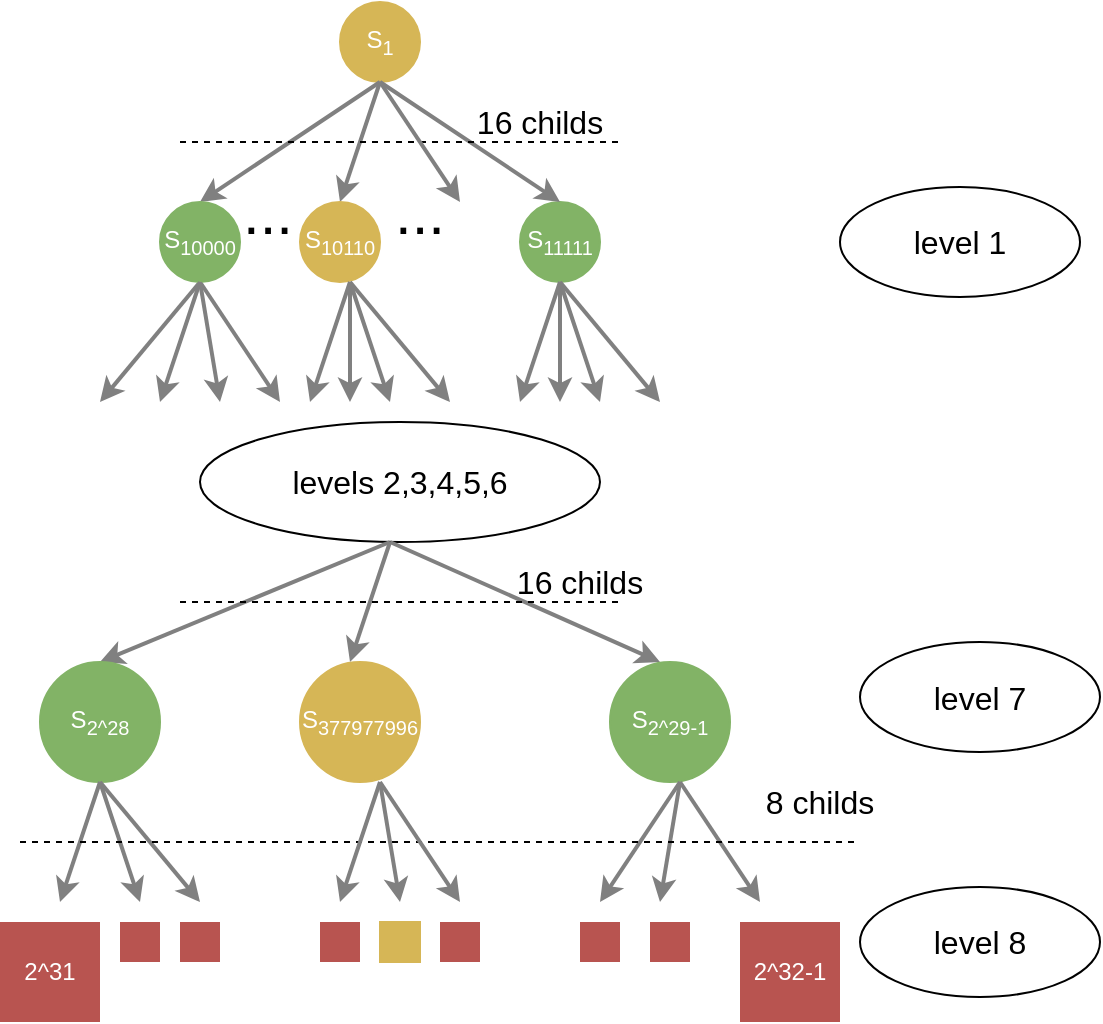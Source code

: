 <mxfile version="12.7.0" type="device"><diagram id="prtHgNgQTEPvFCAcTncT" name="Page-1"><mxGraphModel dx="1129" dy="652" grid="1" gridSize="10" guides="1" tooltips="1" connect="1" arrows="1" fold="1" page="1" pageScale="1" pageWidth="827" pageHeight="1169" math="0" shadow="0"><root><mxCell id="0"/><mxCell id="1" parent="0"/><mxCell id="7GbtI9Rw1uZrCYAnf1YI-73" value="" style="ellipse;whiteSpace=wrap;html=1;strokeWidth=1;fontSize=16;" vertex="1" parent="1"><mxGeometry x="120" y="250" width="200" height="60" as="geometry"/></mxCell><mxCell id="7GbtI9Rw1uZrCYAnf1YI-16" value="S&lt;sub&gt;1&lt;/sub&gt;" style="ellipse;whiteSpace=wrap;html=1;aspect=fixed;fillColor=#D6B656;strokeColor=#D6B656;fontColor=#FFFFFF;fontStyle=0;fontSize=12;" vertex="1" parent="1"><mxGeometry x="190" y="40" width="40" height="40" as="geometry"/></mxCell><mxCell id="7GbtI9Rw1uZrCYAnf1YI-18" value="S&lt;sub&gt;11111&lt;/sub&gt;" style="ellipse;whiteSpace=wrap;html=1;aspect=fixed;fillColor=#82B366;strokeColor=#82b366;fontColor=#FFFFFF;fontStyle=0;fontSize=12;" vertex="1" parent="1"><mxGeometry x="280" y="140" width="40" height="40" as="geometry"/></mxCell><mxCell id="7GbtI9Rw1uZrCYAnf1YI-23" value="" style="rounded=0;whiteSpace=wrap;html=1;fillColor=#D6B656;fontSize=12;strokeColor=#d6b656;" vertex="1" parent="1"><mxGeometry x="210" y="500" width="20" height="20" as="geometry"/></mxCell><mxCell id="7GbtI9Rw1uZrCYAnf1YI-26" value="" style="rounded=0;whiteSpace=wrap;html=1;fillColor=#B85450;fontSize=12;strokeColor=none;" vertex="1" parent="1"><mxGeometry x="310" y="500" width="20" height="20" as="geometry"/></mxCell><mxCell id="7GbtI9Rw1uZrCYAnf1YI-34" style="rounded=0;orthogonalLoop=1;jettySize=auto;html=1;exitX=0.5;exitY=1;exitDx=0;exitDy=0;fontSize=12;fontColor=#FFFFFF;entryX=0.5;entryY=0;entryDx=0;entryDy=0;strokeWidth=2;strokeColor=#808080;" edge="1" parent="1" source="7GbtI9Rw1uZrCYAnf1YI-16"><mxGeometry relative="1" as="geometry"><mxPoint x="-90" y="170" as="sourcePoint"/><mxPoint x="120" y="140" as="targetPoint"/></mxGeometry></mxCell><mxCell id="7GbtI9Rw1uZrCYAnf1YI-35" style="rounded=0;orthogonalLoop=1;jettySize=auto;html=1;exitX=0.5;exitY=1;exitDx=0;exitDy=0;fontSize=12;fontColor=#FFFFFF;entryX=0.5;entryY=0;entryDx=0;entryDy=0;strokeWidth=2;strokeColor=#808080;" edge="1" parent="1" source="7GbtI9Rw1uZrCYAnf1YI-16" target="7GbtI9Rw1uZrCYAnf1YI-18"><mxGeometry relative="1" as="geometry"><mxPoint x="-80" y="180" as="sourcePoint"/><mxPoint x="-170" y="210" as="targetPoint"/></mxGeometry></mxCell><mxCell id="7GbtI9Rw1uZrCYAnf1YI-36" style="rounded=0;orthogonalLoop=1;jettySize=auto;html=1;exitX=0.5;exitY=1;exitDx=0;exitDy=0;fontSize=12;fontColor=#FFFFFF;entryX=0.5;entryY=0;entryDx=0;entryDy=0;strokeWidth=2;strokeColor=#808080;" edge="1" parent="1"><mxGeometry relative="1" as="geometry"><mxPoint x="120" y="180" as="sourcePoint"/><mxPoint x="70" y="240" as="targetPoint"/></mxGeometry></mxCell><mxCell id="7GbtI9Rw1uZrCYAnf1YI-37" style="rounded=0;orthogonalLoop=1;jettySize=auto;html=1;exitX=0.5;exitY=1;exitDx=0;exitDy=0;fontSize=12;fontColor=#FFFFFF;entryX=0.5;entryY=0;entryDx=0;entryDy=0;strokeWidth=2;strokeColor=#808080;" edge="1" parent="1"><mxGeometry relative="1" as="geometry"><mxPoint x="120" y="180" as="sourcePoint"/><mxPoint x="160" y="240" as="targetPoint"/></mxGeometry></mxCell><mxCell id="7GbtI9Rw1uZrCYAnf1YI-40" style="rounded=0;orthogonalLoop=1;jettySize=auto;html=1;fontSize=12;fontColor=#FFFFFF;strokeWidth=2;strokeColor=#808080;" edge="1" parent="1"><mxGeometry relative="1" as="geometry"><mxPoint x="210" y="80" as="sourcePoint"/><mxPoint x="190" y="140" as="targetPoint"/></mxGeometry></mxCell><mxCell id="7GbtI9Rw1uZrCYAnf1YI-41" value="S&lt;sub&gt;10110&lt;/sub&gt;" style="ellipse;whiteSpace=wrap;html=1;aspect=fixed;fillColor=#D6B656;strokeColor=#D6B656;fontColor=#FFFFFF;fontStyle=0;fontSize=12;" vertex="1" parent="1"><mxGeometry x="170" y="140" width="40" height="40" as="geometry"/></mxCell><mxCell id="7GbtI9Rw1uZrCYAnf1YI-42" value="S&lt;sub&gt;10000&lt;/sub&gt;" style="ellipse;whiteSpace=wrap;html=1;aspect=fixed;fillColor=#82B366;strokeColor=#82b366;fontColor=#FFFFFF;fontStyle=0;fontSize=12;" vertex="1" parent="1"><mxGeometry x="100" y="140" width="40" height="40" as="geometry"/></mxCell><mxCell id="7GbtI9Rw1uZrCYAnf1YI-44" value="..." style="text;html=1;strokeColor=none;fillColor=none;align=center;verticalAlign=middle;whiteSpace=wrap;rounded=0;strokeWidth=1;fontSize=30;" vertex="1" parent="1"><mxGeometry x="134" y="140" width="40" height="10" as="geometry"/></mxCell><mxCell id="7GbtI9Rw1uZrCYAnf1YI-49" value="..." style="text;html=1;strokeColor=none;fillColor=none;align=center;verticalAlign=middle;whiteSpace=wrap;rounded=0;strokeWidth=1;fontSize=30;" vertex="1" parent="1"><mxGeometry x="210" y="140" width="40" height="10" as="geometry"/></mxCell><mxCell id="7GbtI9Rw1uZrCYAnf1YI-52" value="" style="endArrow=none;dashed=1;html=1;fontSize=30;" edge="1" parent="1"><mxGeometry width="50" height="50" relative="1" as="geometry"><mxPoint x="110" y="110" as="sourcePoint"/><mxPoint x="330" y="110" as="targetPoint"/></mxGeometry></mxCell><mxCell id="7GbtI9Rw1uZrCYAnf1YI-53" value="16 childs" style="text;html=1;strokeColor=none;fillColor=none;align=center;verticalAlign=middle;whiteSpace=wrap;rounded=0;fontSize=16;" vertex="1" parent="1"><mxGeometry x="250" y="90" width="80" height="20" as="geometry"/></mxCell><mxCell id="7GbtI9Rw1uZrCYAnf1YI-55" style="rounded=0;orthogonalLoop=1;jettySize=auto;html=1;fontSize=12;fontColor=#FFFFFF;strokeWidth=2;strokeColor=#808080;entryX=1;entryY=0;entryDx=0;entryDy=0;" edge="1" parent="1" target="7GbtI9Rw1uZrCYAnf1YI-49"><mxGeometry relative="1" as="geometry"><mxPoint x="210" y="80" as="sourcePoint"/><mxPoint x="200" y="150" as="targetPoint"/></mxGeometry></mxCell><mxCell id="7GbtI9Rw1uZrCYAnf1YI-57" style="rounded=0;orthogonalLoop=1;jettySize=auto;html=1;fontSize=12;fontColor=#FFFFFF;strokeWidth=2;strokeColor=#808080;" edge="1" parent="1"><mxGeometry relative="1" as="geometry"><mxPoint x="120" y="180" as="sourcePoint"/><mxPoint x="100" y="240" as="targetPoint"/></mxGeometry></mxCell><mxCell id="7GbtI9Rw1uZrCYAnf1YI-58" style="rounded=0;orthogonalLoop=1;jettySize=auto;html=1;fontSize=12;fontColor=#FFFFFF;strokeWidth=2;strokeColor=#808080;" edge="1" parent="1"><mxGeometry relative="1" as="geometry"><mxPoint x="120" y="180" as="sourcePoint"/><mxPoint x="130" y="240" as="targetPoint"/></mxGeometry></mxCell><mxCell id="7GbtI9Rw1uZrCYAnf1YI-63" style="rounded=0;orthogonalLoop=1;jettySize=auto;html=1;exitX=0.5;exitY=1;exitDx=0;exitDy=0;fontSize=12;fontColor=#FFFFFF;strokeWidth=2;strokeColor=#808080;" edge="1" parent="1" source="7GbtI9Rw1uZrCYAnf1YI-18"><mxGeometry relative="1" as="geometry"><mxPoint x="310" y="180" as="sourcePoint"/><mxPoint x="280" y="240" as="targetPoint"/></mxGeometry></mxCell><mxCell id="7GbtI9Rw1uZrCYAnf1YI-64" style="rounded=0;orthogonalLoop=1;jettySize=auto;html=1;fontSize=12;fontColor=#FFFFFF;entryX=0.5;entryY=0;entryDx=0;entryDy=0;strokeWidth=2;strokeColor=#808080;" edge="1" parent="1"><mxGeometry relative="1" as="geometry"><mxPoint x="300" y="180" as="sourcePoint"/><mxPoint x="350" y="240" as="targetPoint"/></mxGeometry></mxCell><mxCell id="7GbtI9Rw1uZrCYAnf1YI-65" style="rounded=0;orthogonalLoop=1;jettySize=auto;html=1;fontSize=12;fontColor=#FFFFFF;strokeWidth=2;strokeColor=#808080;" edge="1" parent="1"><mxGeometry relative="1" as="geometry"><mxPoint x="300" y="180" as="sourcePoint"/><mxPoint x="300" y="240" as="targetPoint"/></mxGeometry></mxCell><mxCell id="7GbtI9Rw1uZrCYAnf1YI-66" style="rounded=0;orthogonalLoop=1;jettySize=auto;html=1;fontSize=12;fontColor=#FFFFFF;strokeWidth=2;strokeColor=#808080;" edge="1" parent="1"><mxGeometry relative="1" as="geometry"><mxPoint x="300" y="180" as="sourcePoint"/><mxPoint x="320" y="240" as="targetPoint"/></mxGeometry></mxCell><mxCell id="7GbtI9Rw1uZrCYAnf1YI-68" style="rounded=0;orthogonalLoop=1;jettySize=auto;html=1;exitX=0.5;exitY=1;exitDx=0;exitDy=0;fontSize=12;fontColor=#FFFFFF;strokeWidth=2;strokeColor=#808080;" edge="1" parent="1"><mxGeometry relative="1" as="geometry"><mxPoint x="195" y="180" as="sourcePoint"/><mxPoint x="175" y="240" as="targetPoint"/></mxGeometry></mxCell><mxCell id="7GbtI9Rw1uZrCYAnf1YI-69" style="rounded=0;orthogonalLoop=1;jettySize=auto;html=1;fontSize=12;fontColor=#FFFFFF;entryX=0.5;entryY=0;entryDx=0;entryDy=0;strokeWidth=2;strokeColor=#808080;" edge="1" parent="1"><mxGeometry relative="1" as="geometry"><mxPoint x="195" y="180" as="sourcePoint"/><mxPoint x="245" y="240" as="targetPoint"/></mxGeometry></mxCell><mxCell id="7GbtI9Rw1uZrCYAnf1YI-70" style="rounded=0;orthogonalLoop=1;jettySize=auto;html=1;fontSize=12;fontColor=#FFFFFF;strokeWidth=2;strokeColor=#808080;" edge="1" parent="1"><mxGeometry relative="1" as="geometry"><mxPoint x="195" y="180" as="sourcePoint"/><mxPoint x="195" y="240" as="targetPoint"/></mxGeometry></mxCell><mxCell id="7GbtI9Rw1uZrCYAnf1YI-71" style="rounded=0;orthogonalLoop=1;jettySize=auto;html=1;fontSize=12;fontColor=#FFFFFF;strokeWidth=2;strokeColor=#808080;" edge="1" parent="1"><mxGeometry relative="1" as="geometry"><mxPoint x="195" y="180" as="sourcePoint"/><mxPoint x="215" y="240" as="targetPoint"/></mxGeometry></mxCell><mxCell id="7GbtI9Rw1uZrCYAnf1YI-72" value="levels 2,3,4,5,6" style="text;html=1;strokeColor=none;fillColor=none;align=center;verticalAlign=middle;whiteSpace=wrap;rounded=0;fontSize=16;" vertex="1" parent="1"><mxGeometry x="120" y="270" width="200" height="20" as="geometry"/></mxCell><mxCell id="7GbtI9Rw1uZrCYAnf1YI-78" style="rounded=0;orthogonalLoop=1;jettySize=auto;html=1;exitX=0.5;exitY=1;exitDx=0;exitDy=0;fontSize=12;fontColor=#FFFFFF;strokeWidth=2;strokeColor=#808080;entryX=0.5;entryY=0;entryDx=0;entryDy=0;" edge="1" parent="1" target="7GbtI9Rw1uZrCYAnf1YI-86"><mxGeometry relative="1" as="geometry"><mxPoint x="215" y="310" as="sourcePoint"/><mxPoint x="100" y="370" as="targetPoint"/></mxGeometry></mxCell><mxCell id="7GbtI9Rw1uZrCYAnf1YI-79" style="rounded=0;orthogonalLoop=1;jettySize=auto;html=1;exitX=0.5;exitY=1;exitDx=0;exitDy=0;fontSize=12;fontColor=#FFFFFF;strokeWidth=2;strokeColor=#808080;" edge="1" parent="1"><mxGeometry relative="1" as="geometry"><mxPoint x="215" y="310" as="sourcePoint"/><mxPoint x="350" y="370" as="targetPoint"/></mxGeometry></mxCell><mxCell id="7GbtI9Rw1uZrCYAnf1YI-80" style="rounded=0;orthogonalLoop=1;jettySize=auto;html=1;fontSize=12;fontColor=#FFFFFF;strokeWidth=2;strokeColor=#808080;" edge="1" parent="1"><mxGeometry relative="1" as="geometry"><mxPoint x="215" y="310" as="sourcePoint"/><mxPoint x="195" y="370" as="targetPoint"/></mxGeometry></mxCell><mxCell id="7GbtI9Rw1uZrCYAnf1YI-82" value="" style="endArrow=none;dashed=1;html=1;fontSize=30;" edge="1" parent="1"><mxGeometry width="50" height="50" relative="1" as="geometry"><mxPoint x="110" y="340" as="sourcePoint"/><mxPoint x="330" y="340" as="targetPoint"/></mxGeometry></mxCell><mxCell id="7GbtI9Rw1uZrCYAnf1YI-83" value="16 childs" style="text;html=1;strokeColor=none;fillColor=none;align=center;verticalAlign=middle;whiteSpace=wrap;rounded=0;fontSize=16;" vertex="1" parent="1"><mxGeometry x="270" y="320" width="80" height="20" as="geometry"/></mxCell><mxCell id="7GbtI9Rw1uZrCYAnf1YI-84" value="S&lt;sub&gt;377977996&lt;/sub&gt;" style="ellipse;whiteSpace=wrap;html=1;aspect=fixed;fillColor=#D6B656;strokeColor=#D6B656;fontColor=#FFFFFF;fontStyle=0;fontSize=12;" vertex="1" parent="1"><mxGeometry x="170" y="370" width="60" height="60" as="geometry"/></mxCell><mxCell id="7GbtI9Rw1uZrCYAnf1YI-85" value="S&lt;sub&gt;2^29-1&lt;br&gt;&lt;/sub&gt;" style="ellipse;whiteSpace=wrap;html=1;aspect=fixed;fillColor=#82B366;strokeColor=#82b366;fontColor=#FFFFFF;fontStyle=0;fontSize=12;" vertex="1" parent="1"><mxGeometry x="325" y="370" width="60" height="60" as="geometry"/></mxCell><mxCell id="7GbtI9Rw1uZrCYAnf1YI-86" value="S&lt;sub&gt;2^28&lt;/sub&gt;" style="ellipse;whiteSpace=wrap;html=1;aspect=fixed;fillColor=#82B366;strokeColor=#82b366;fontColor=#FFFFFF;fontStyle=0;fontSize=12;" vertex="1" parent="1"><mxGeometry x="40" y="370" width="60" height="60" as="geometry"/></mxCell><mxCell id="7GbtI9Rw1uZrCYAnf1YI-87" style="rounded=0;orthogonalLoop=1;jettySize=auto;html=1;exitX=0.5;exitY=1;exitDx=0;exitDy=0;fontSize=12;fontColor=#FFFFFF;strokeWidth=2;strokeColor=#808080;" edge="1" parent="1"><mxGeometry relative="1" as="geometry"><mxPoint x="360" y="430" as="sourcePoint"/><mxPoint x="320" y="490" as="targetPoint"/></mxGeometry></mxCell><mxCell id="7GbtI9Rw1uZrCYAnf1YI-88" style="rounded=0;orthogonalLoop=1;jettySize=auto;html=1;fontSize=12;fontColor=#FFFFFF;strokeWidth=2;strokeColor=#808080;" edge="1" parent="1"><mxGeometry relative="1" as="geometry"><mxPoint x="360" y="430" as="sourcePoint"/><mxPoint x="400" y="490" as="targetPoint"/></mxGeometry></mxCell><mxCell id="7GbtI9Rw1uZrCYAnf1YI-89" style="rounded=0;orthogonalLoop=1;jettySize=auto;html=1;fontSize=12;fontColor=#FFFFFF;strokeWidth=2;strokeColor=#808080;" edge="1" parent="1"><mxGeometry relative="1" as="geometry"><mxPoint x="360" y="430" as="sourcePoint"/><mxPoint x="350" y="490" as="targetPoint"/></mxGeometry></mxCell><mxCell id="7GbtI9Rw1uZrCYAnf1YI-91" value="" style="rounded=0;whiteSpace=wrap;html=1;fillColor=#B85450;fontSize=12;strokeColor=none;" vertex="1" parent="1"><mxGeometry x="345" y="500" width="20" height="20" as="geometry"/></mxCell><mxCell id="7GbtI9Rw1uZrCYAnf1YI-92" value="&lt;font color=&quot;#ffffff&quot;&gt;2^32-1&lt;/font&gt;" style="rounded=0;whiteSpace=wrap;html=1;fillColor=#B85450;fontSize=12;strokeColor=none;" vertex="1" parent="1"><mxGeometry x="390" y="500" width="50" height="50" as="geometry"/></mxCell><mxCell id="7GbtI9Rw1uZrCYAnf1YI-99" value="&lt;font color=&quot;#ffffff&quot;&gt;2^31&lt;/font&gt;" style="rounded=0;whiteSpace=wrap;html=1;fillColor=#B85450;fontSize=12;strokeColor=none;" vertex="1" parent="1"><mxGeometry x="20" y="500" width="50" height="50" as="geometry"/></mxCell><mxCell id="7GbtI9Rw1uZrCYAnf1YI-100" style="rounded=0;orthogonalLoop=1;jettySize=auto;html=1;exitX=0.5;exitY=1;exitDx=0;exitDy=0;fontSize=12;fontColor=#FFFFFF;strokeWidth=2;strokeColor=#808080;" edge="1" parent="1"><mxGeometry relative="1" as="geometry"><mxPoint x="70" y="430" as="sourcePoint"/><mxPoint x="50" y="490" as="targetPoint"/></mxGeometry></mxCell><mxCell id="7GbtI9Rw1uZrCYAnf1YI-101" style="rounded=0;orthogonalLoop=1;jettySize=auto;html=1;fontSize=12;fontColor=#FFFFFF;strokeWidth=2;strokeColor=#808080;" edge="1" parent="1"><mxGeometry relative="1" as="geometry"><mxPoint x="70" y="430" as="sourcePoint"/><mxPoint x="120" y="490" as="targetPoint"/></mxGeometry></mxCell><mxCell id="7GbtI9Rw1uZrCYAnf1YI-102" style="rounded=0;orthogonalLoop=1;jettySize=auto;html=1;fontSize=12;fontColor=#FFFFFF;strokeWidth=2;strokeColor=#808080;" edge="1" parent="1"><mxGeometry relative="1" as="geometry"><mxPoint x="70" y="430" as="sourcePoint"/><mxPoint x="90" y="490" as="targetPoint"/></mxGeometry></mxCell><mxCell id="7GbtI9Rw1uZrCYAnf1YI-103" value="" style="rounded=0;whiteSpace=wrap;html=1;fillColor=#B85450;fontSize=12;strokeColor=none;" vertex="1" parent="1"><mxGeometry x="80" y="500" width="20" height="20" as="geometry"/></mxCell><mxCell id="7GbtI9Rw1uZrCYAnf1YI-104" value="" style="rounded=0;whiteSpace=wrap;html=1;fillColor=#B85450;fontSize=12;strokeColor=none;" vertex="1" parent="1"><mxGeometry x="110" y="500" width="20" height="20" as="geometry"/></mxCell><mxCell id="7GbtI9Rw1uZrCYAnf1YI-105" value="" style="endArrow=none;dashed=1;html=1;fontSize=30;" edge="1" parent="1"><mxGeometry width="50" height="50" relative="1" as="geometry"><mxPoint x="30" y="460.0" as="sourcePoint"/><mxPoint x="450" y="460" as="targetPoint"/></mxGeometry></mxCell><mxCell id="7GbtI9Rw1uZrCYAnf1YI-106" value="8 childs" style="text;html=1;strokeColor=none;fillColor=none;align=center;verticalAlign=middle;whiteSpace=wrap;rounded=0;fontSize=16;" vertex="1" parent="1"><mxGeometry x="390" y="430" width="80" height="20" as="geometry"/></mxCell><mxCell id="7GbtI9Rw1uZrCYAnf1YI-107" value="" style="rounded=0;whiteSpace=wrap;html=1;fillColor=#B85450;fontSize=12;strokeColor=none;" vertex="1" parent="1"><mxGeometry x="240" y="500" width="20" height="20" as="geometry"/></mxCell><mxCell id="7GbtI9Rw1uZrCYAnf1YI-108" value="" style="rounded=0;whiteSpace=wrap;html=1;fillColor=#B85450;fontSize=12;strokeColor=none;" vertex="1" parent="1"><mxGeometry x="180" y="500" width="20" height="20" as="geometry"/></mxCell><mxCell id="7GbtI9Rw1uZrCYAnf1YI-112" style="rounded=0;orthogonalLoop=1;jettySize=auto;html=1;exitX=0.5;exitY=1;exitDx=0;exitDy=0;fontSize=12;fontColor=#FFFFFF;strokeWidth=2;strokeColor=#808080;" edge="1" parent="1"><mxGeometry relative="1" as="geometry"><mxPoint x="210" y="430" as="sourcePoint"/><mxPoint x="190" y="490" as="targetPoint"/></mxGeometry></mxCell><mxCell id="7GbtI9Rw1uZrCYAnf1YI-113" style="rounded=0;orthogonalLoop=1;jettySize=auto;html=1;fontSize=12;fontColor=#FFFFFF;strokeWidth=2;strokeColor=#808080;" edge="1" parent="1"><mxGeometry relative="1" as="geometry"><mxPoint x="210" y="430" as="sourcePoint"/><mxPoint x="250" y="490" as="targetPoint"/></mxGeometry></mxCell><mxCell id="7GbtI9Rw1uZrCYAnf1YI-114" style="rounded=0;orthogonalLoop=1;jettySize=auto;html=1;fontSize=12;fontColor=#FFFFFF;strokeWidth=2;strokeColor=#808080;" edge="1" parent="1"><mxGeometry relative="1" as="geometry"><mxPoint x="210" y="430" as="sourcePoint"/><mxPoint x="220" y="490" as="targetPoint"/></mxGeometry></mxCell><mxCell id="7GbtI9Rw1uZrCYAnf1YI-117" value="level 1" style="ellipse;whiteSpace=wrap;html=1;strokeWidth=1;fontSize=16;" vertex="1" parent="1"><mxGeometry x="440" y="132.5" width="120" height="55" as="geometry"/></mxCell><mxCell id="7GbtI9Rw1uZrCYAnf1YI-118" value="level 7" style="ellipse;whiteSpace=wrap;html=1;strokeWidth=1;fontSize=16;" vertex="1" parent="1"><mxGeometry x="450" y="360" width="120" height="55" as="geometry"/></mxCell><mxCell id="7GbtI9Rw1uZrCYAnf1YI-119" value="level 8" style="ellipse;whiteSpace=wrap;html=1;strokeWidth=1;fontSize=16;" vertex="1" parent="1"><mxGeometry x="450" y="482.5" width="120" height="55" as="geometry"/></mxCell></root></mxGraphModel></diagram></mxfile>